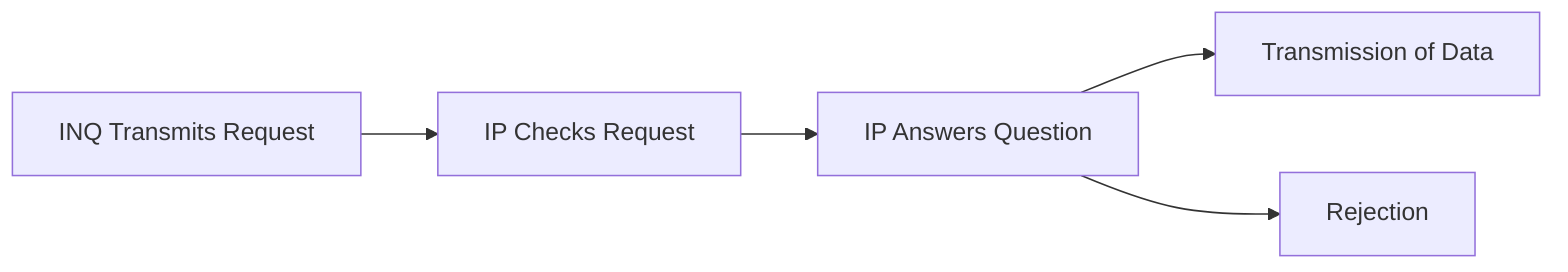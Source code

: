 graph LR
INQ[INQ Transmits Request] --> IP[IP Checks Request]
IP --> AQ[IP Answers Question]
AQ --> TD[Transmission of Data]
AQ --> R[Rejection]